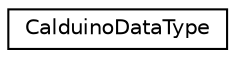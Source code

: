 digraph "Graphical Class Hierarchy"
{
  edge [fontname="Helvetica",fontsize="10",labelfontname="Helvetica",labelfontsize="10"];
  node [fontname="Helvetica",fontsize="10",shape=record];
  rankdir="LR";
  Node0 [label="CalduinoDataType",height=0.2,width=0.4,color="black", fillcolor="white", style="filled",URL="$struct_calduino_data_type.html"];
}
